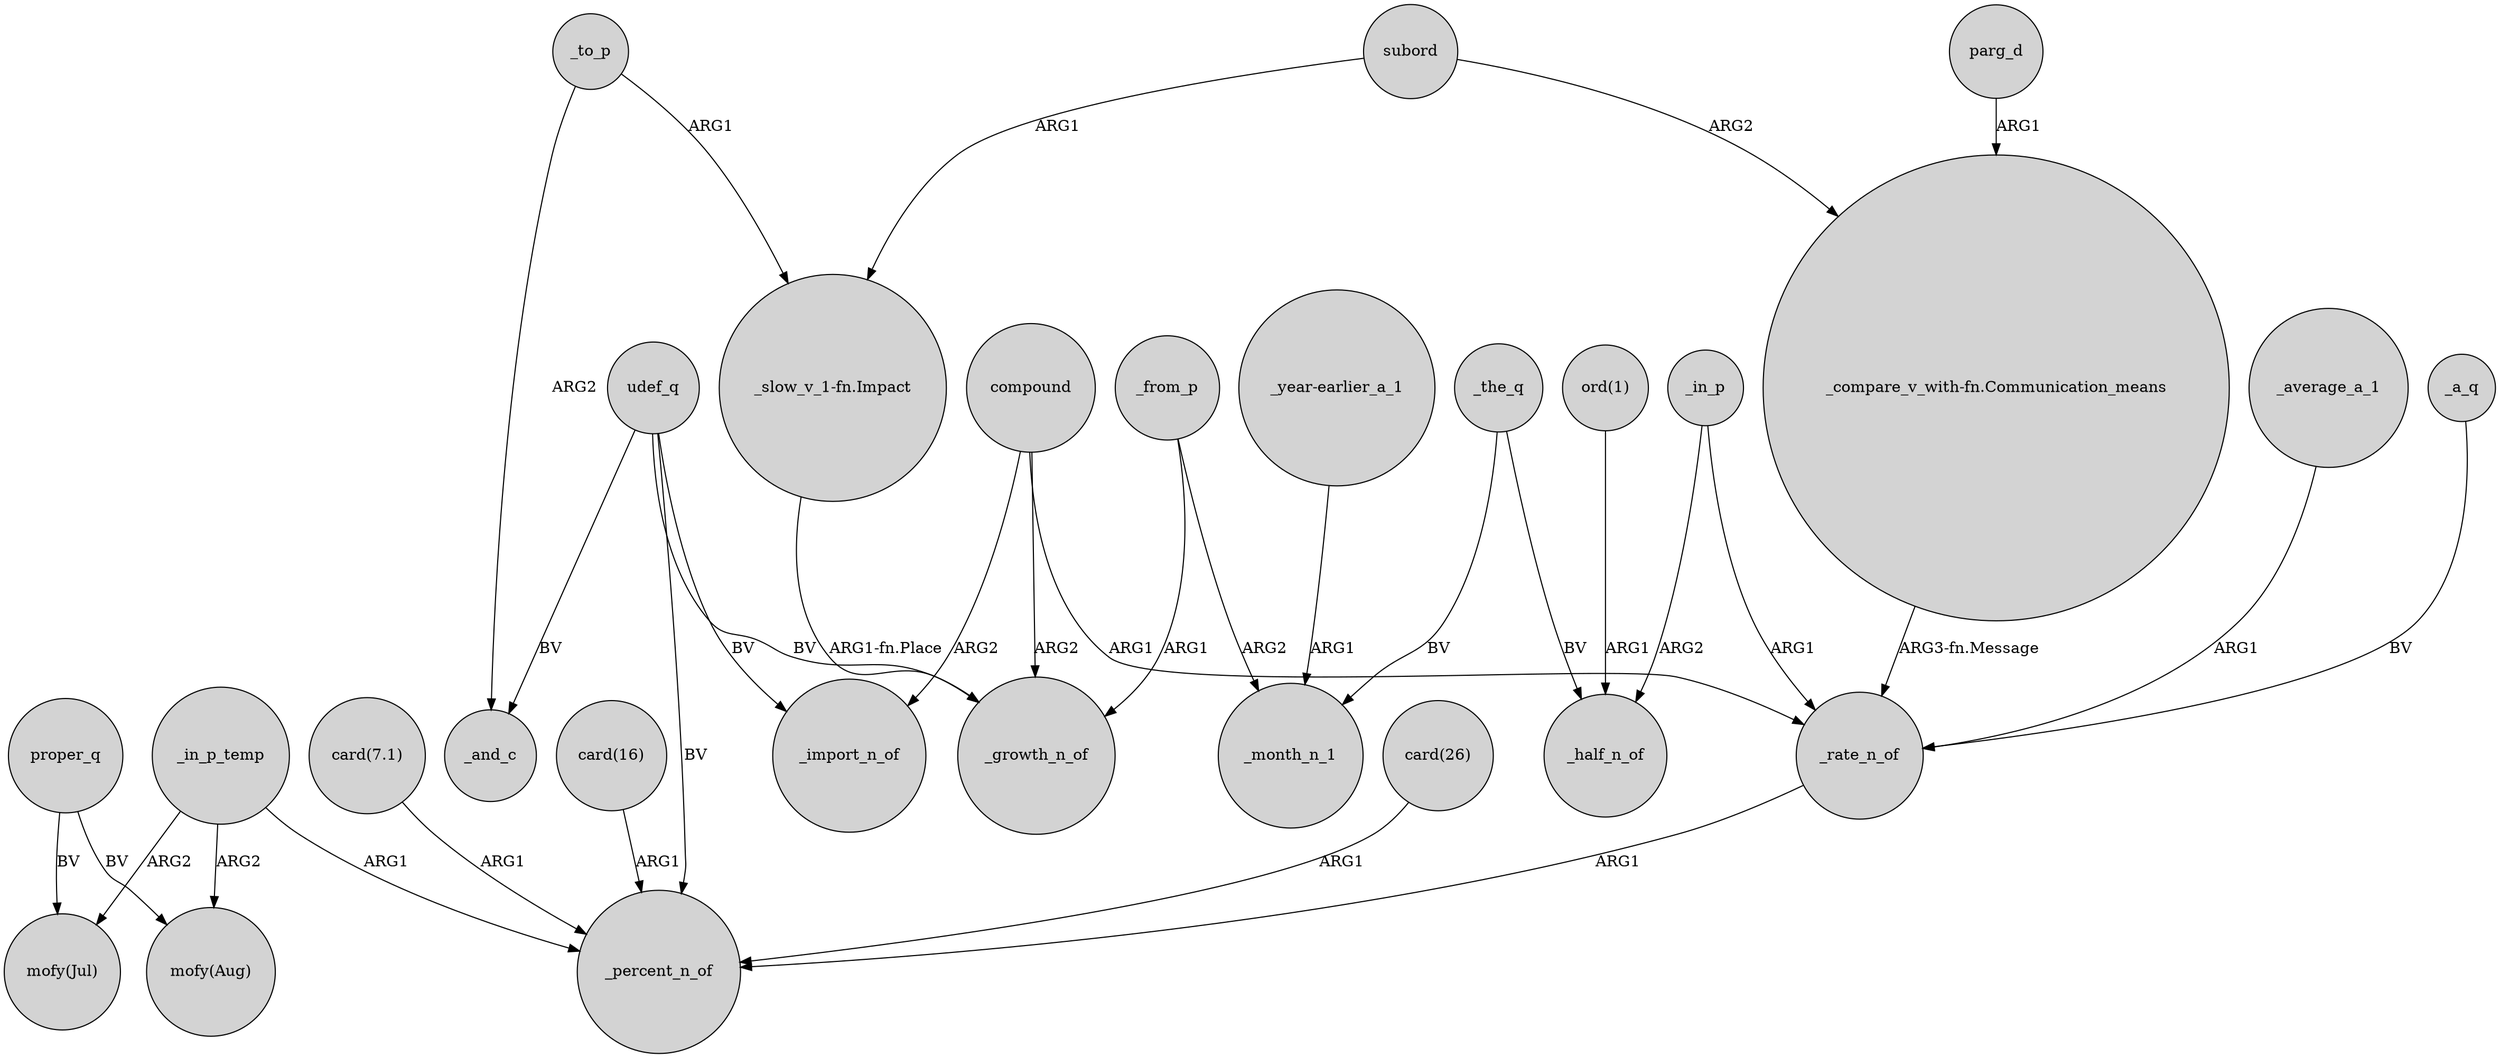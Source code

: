 digraph {
	node [shape=circle style=filled]
	_in_p_temp -> "mofy(Jul)" [label=ARG2]
	_in_p_temp -> "mofy(Aug)" [label=ARG2]
	compound -> _import_n_of [label=ARG2]
	_to_p -> "_slow_v_1-fn.Impact" [label=ARG1]
	_the_q -> _month_n_1 [label=BV]
	"card(26)" -> _percent_n_of [label=ARG1]
	proper_q -> "mofy(Aug)" [label=BV]
	compound -> _rate_n_of [label=ARG1]
	udef_q -> _and_c [label=BV]
	"_slow_v_1-fn.Impact" -> _growth_n_of [label="ARG1-fn.Place"]
	parg_d -> "_compare_v_with-fn.Communication_means" [label=ARG1]
	"_year-earlier_a_1" -> _month_n_1 [label=ARG1]
	_from_p -> _month_n_1 [label=ARG2]
	_in_p -> _rate_n_of [label=ARG1]
	udef_q -> _percent_n_of [label=BV]
	_to_p -> _and_c [label=ARG2]
	"ord(1)" -> _half_n_of [label=ARG1]
	subord -> "_compare_v_with-fn.Communication_means" [label=ARG2]
	"card(7.1)" -> _percent_n_of [label=ARG1]
	compound -> _growth_n_of [label=ARG2]
	_the_q -> _half_n_of [label=BV]
	udef_q -> _growth_n_of [label=BV]
	"card(16)" -> _percent_n_of [label=ARG1]
	subord -> "_slow_v_1-fn.Impact" [label=ARG1]
	_in_p -> _half_n_of [label=ARG2]
	_rate_n_of -> _percent_n_of [label=ARG1]
	_from_p -> _growth_n_of [label=ARG1]
	_in_p_temp -> _percent_n_of [label=ARG1]
	proper_q -> "mofy(Jul)" [label=BV]
	"_compare_v_with-fn.Communication_means" -> _rate_n_of [label="ARG3-fn.Message"]
	udef_q -> _import_n_of [label=BV]
	_average_a_1 -> _rate_n_of [label=ARG1]
	_a_q -> _rate_n_of [label=BV]
}
